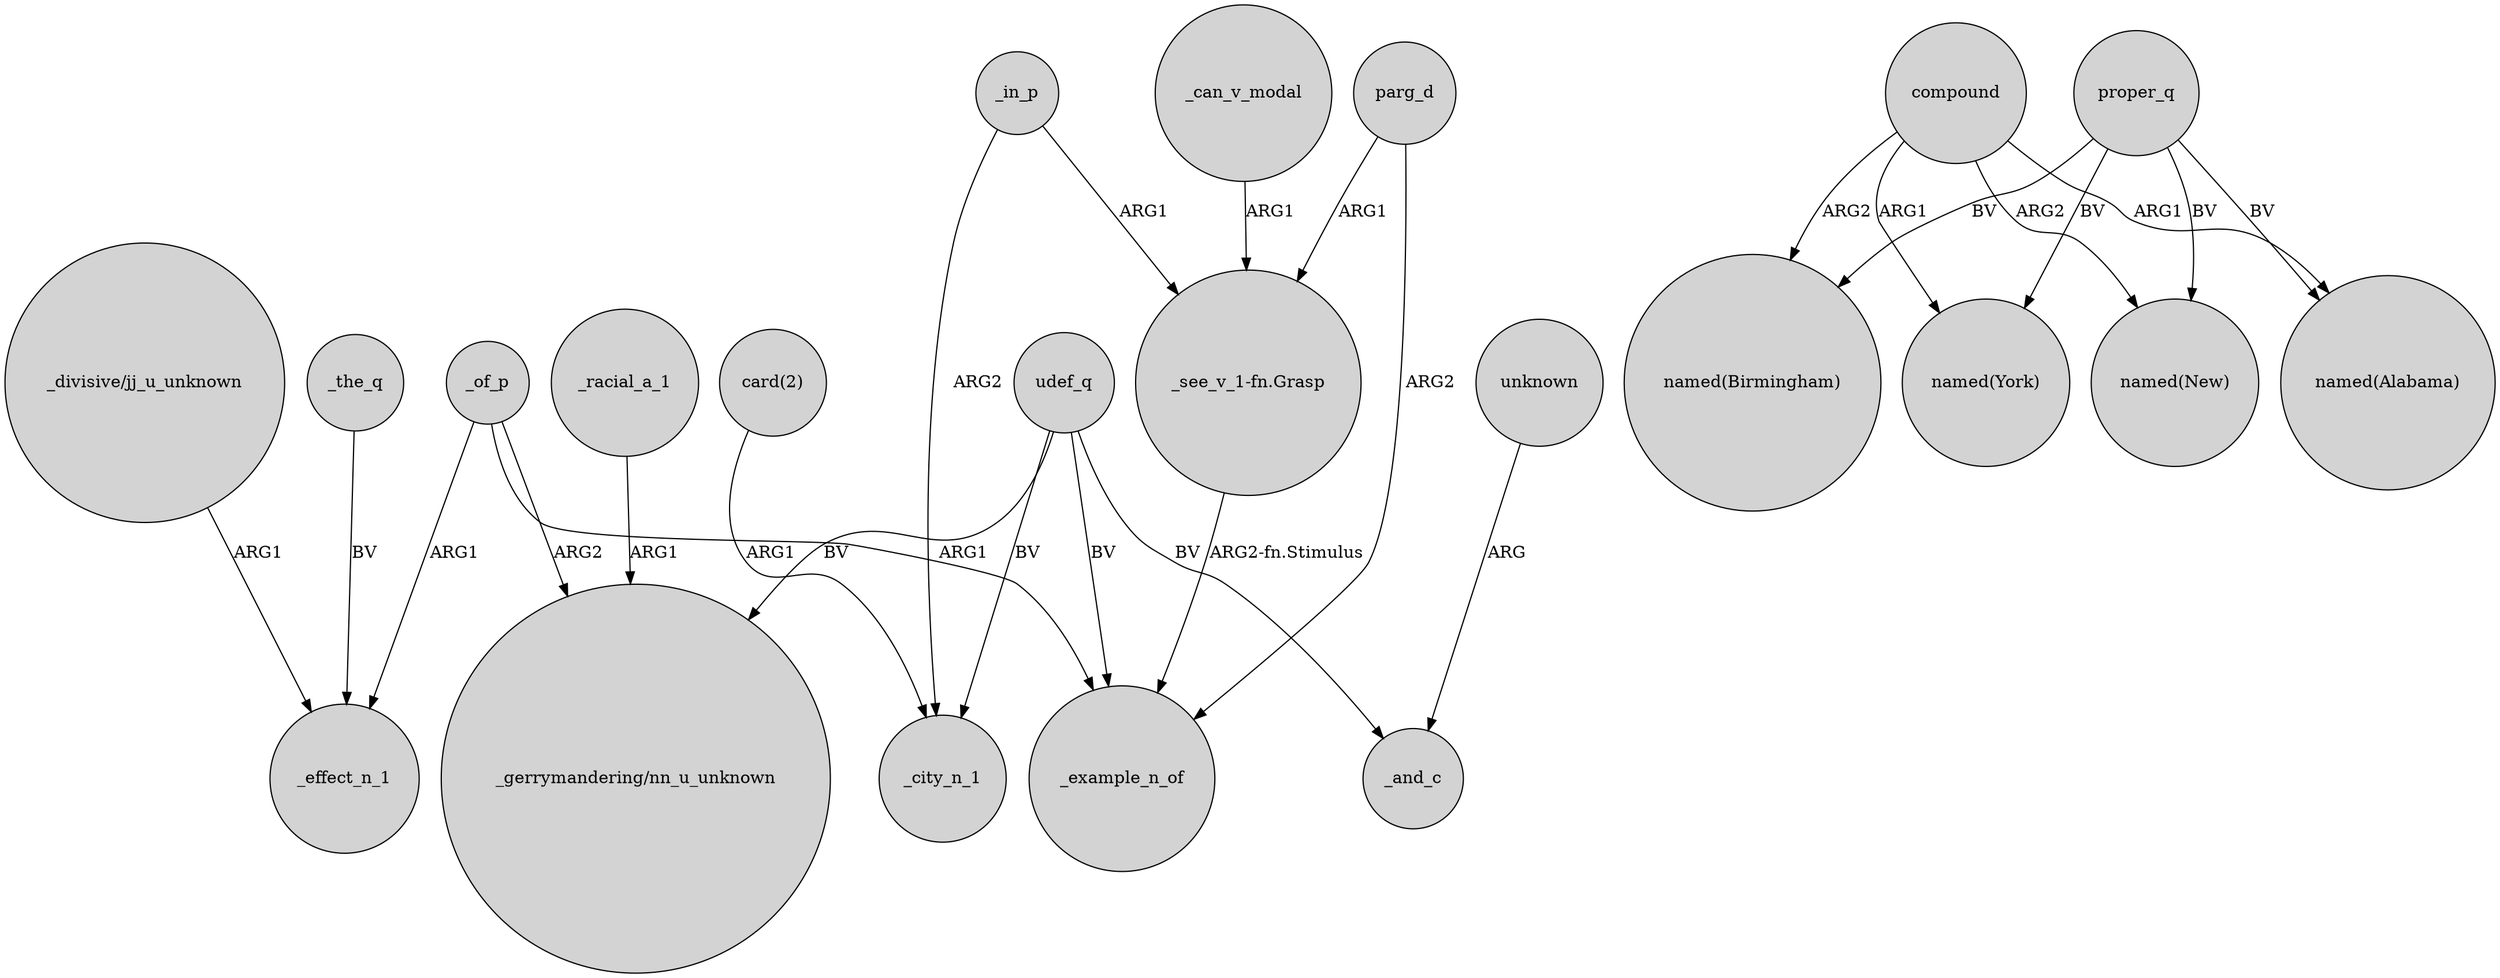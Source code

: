 digraph {
	node [shape=circle style=filled]
	_of_p -> _effect_n_1 [label=ARG1]
	_can_v_modal -> "_see_v_1-fn.Grasp" [label=ARG1]
	compound -> "named(New)" [label=ARG2]
	proper_q -> "named(New)" [label=BV]
	_of_p -> "_gerrymandering/nn_u_unknown" [label=ARG2]
	"card(2)" -> _city_n_1 [label=ARG1]
	"_divisive/jj_u_unknown" -> _effect_n_1 [label=ARG1]
	_of_p -> _example_n_of [label=ARG1]
	udef_q -> _example_n_of [label=BV]
	_racial_a_1 -> "_gerrymandering/nn_u_unknown" [label=ARG1]
	"_see_v_1-fn.Grasp" -> _example_n_of [label="ARG2-fn.Stimulus"]
	udef_q -> _city_n_1 [label=BV]
	_in_p -> _city_n_1 [label=ARG2]
	compound -> "named(York)" [label=ARG1]
	proper_q -> "named(Birmingham)" [label=BV]
	unknown -> _and_c [label=ARG]
	_the_q -> _effect_n_1 [label=BV]
	udef_q -> "_gerrymandering/nn_u_unknown" [label=BV]
	_in_p -> "_see_v_1-fn.Grasp" [label=ARG1]
	compound -> "named(Birmingham)" [label=ARG2]
	parg_d -> _example_n_of [label=ARG2]
	parg_d -> "_see_v_1-fn.Grasp" [label=ARG1]
	proper_q -> "named(Alabama)" [label=BV]
	proper_q -> "named(York)" [label=BV]
	udef_q -> _and_c [label=BV]
	compound -> "named(Alabama)" [label=ARG1]
}
